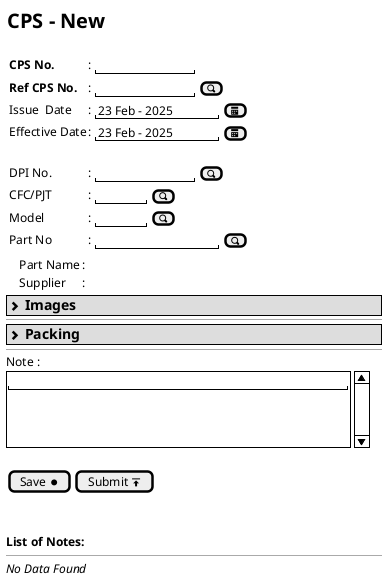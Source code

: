 @startuml
@startsalt
{
  {
    <b><size:20>CPS - New
    .
    {
      {
        <b>CPS No.      |: {|"            " |}|*
        <b>Ref CPS No.  |: {|"            "| [<&magnifying-glass>]}| *
        Issue  Date     |: {| " 23 Feb - 2025 " | [<&calendar>]|}
        Effective Date  |: {| " 23 Feb - 2025 " | [<&calendar>]|}
        .
        DPI No.         |: {|"            " | [<&magnifying-glass>]}| *
        CFC/PJT         |: {|"      "  | [<&magnifying-glass>]}
        Model           |: {|"      "  | [<&magnifying-glass>]}
        Part No         |: {|"               " | [<&magnifying-glass>]}
      }
      {
        .|.|Part Name   |: ||*
        .|.|Supplier    |: {||}
      }
    }
  }
  {*
    <b><size:14> <&chevron-right> Images
  }
  --
  {*
    <b><size:14> <&chevron-right> Packing
  }
  --
  Note :
  {SI
    "                                          "
    .
    .
    .
  }
  .
  {[Save <&media-record>] | [Submit <&data-transfer-upload>]}
  .
  .
  <b>List of Notes:
  --
  <i>No Data Found 
}
@endsalt
@enduml
